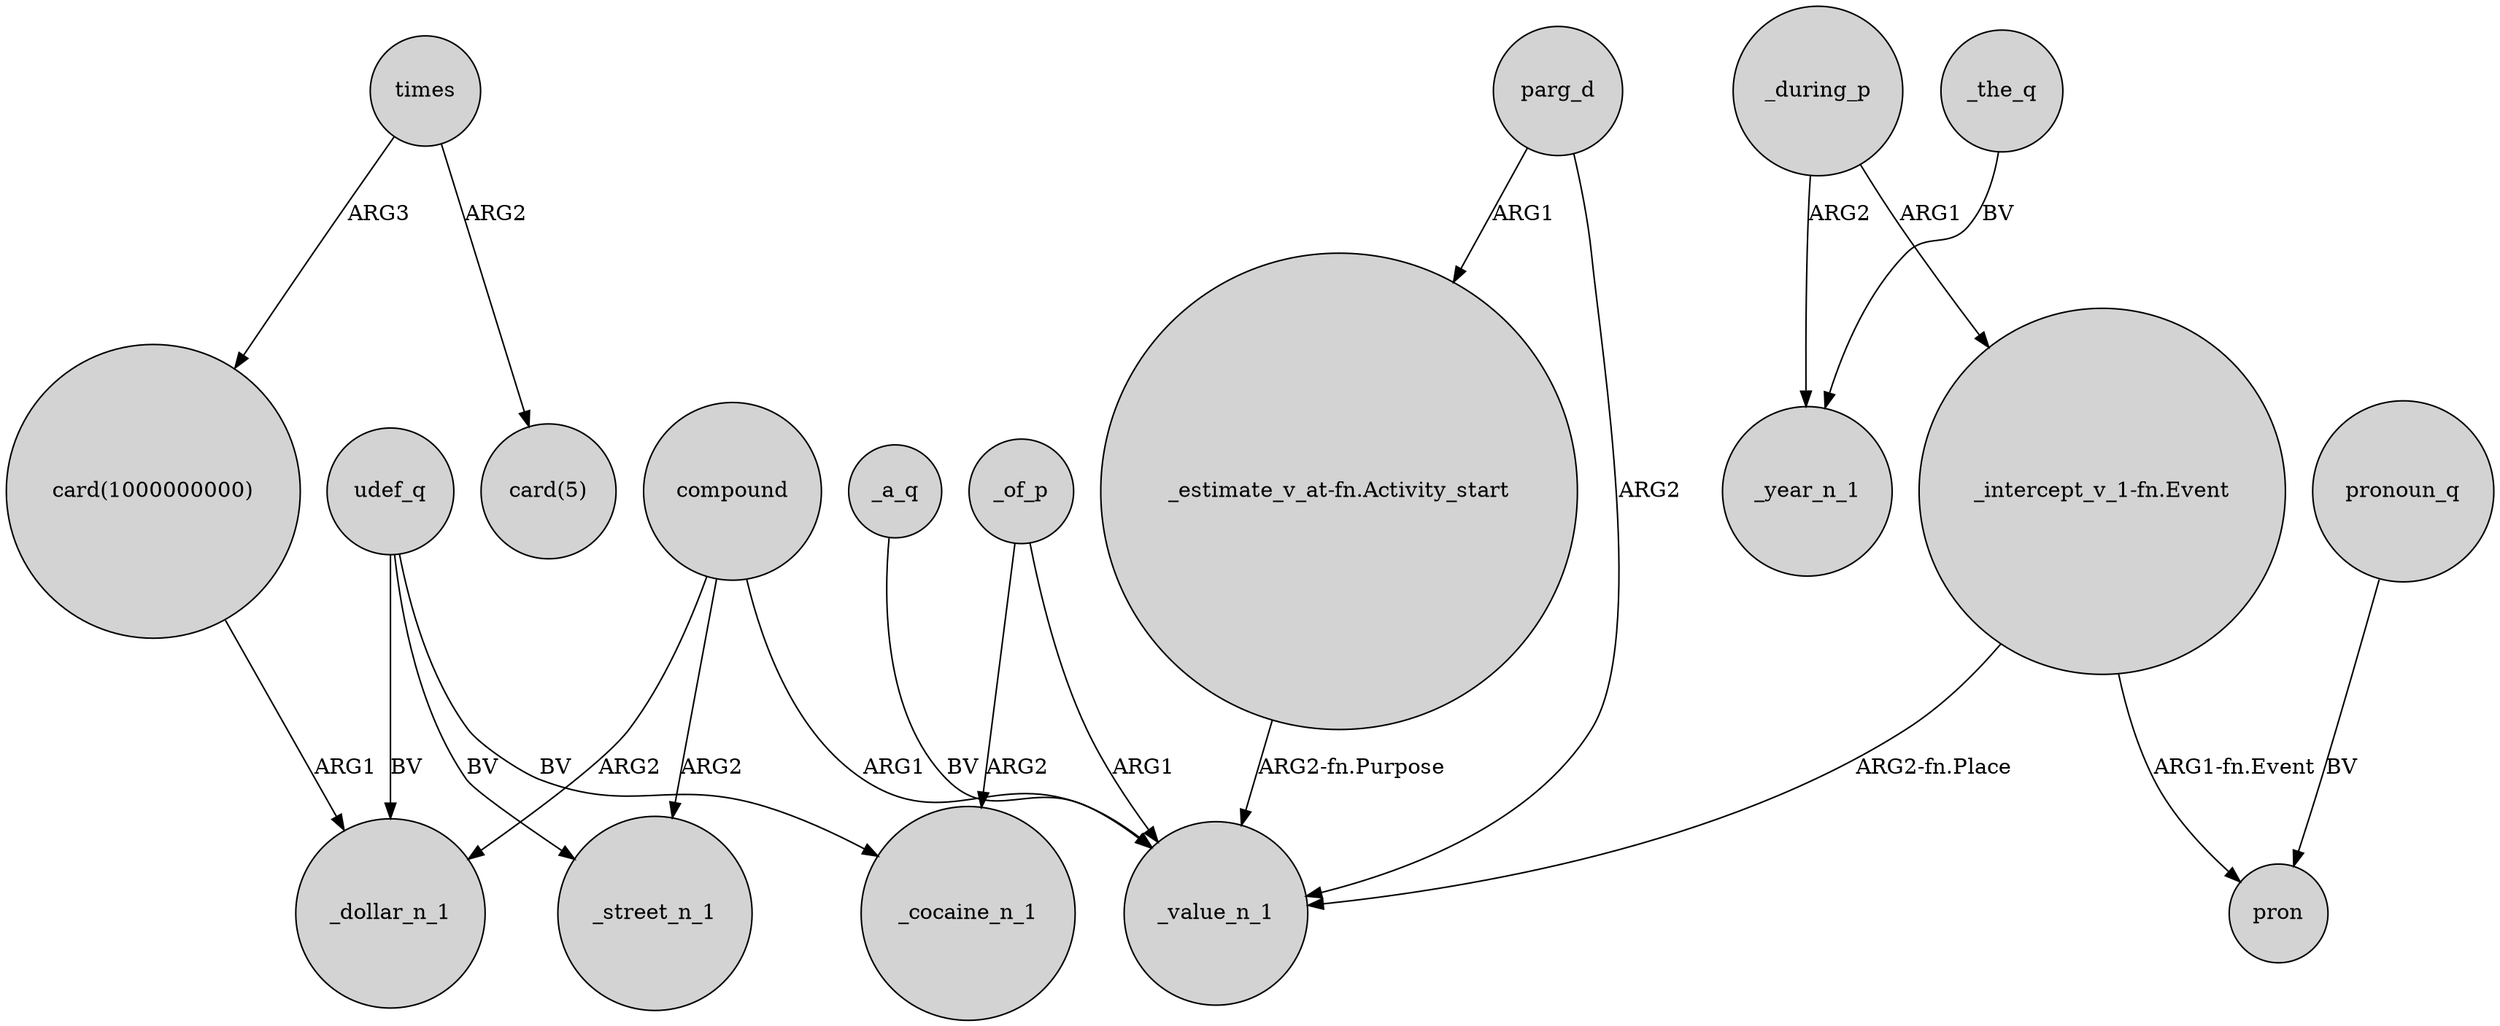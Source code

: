 digraph {
	node [shape=circle style=filled]
	"card(1000000000)" -> _dollar_n_1 [label=ARG1]
	parg_d -> _value_n_1 [label=ARG2]
	compound -> _dollar_n_1 [label=ARG2]
	times -> "card(1000000000)" [label=ARG3]
	_of_p -> _cocaine_n_1 [label=ARG2]
	times -> "card(5)" [label=ARG2]
	pronoun_q -> pron [label=BV]
	compound -> _street_n_1 [label=ARG2]
	_the_q -> _year_n_1 [label=BV]
	"_estimate_v_at-fn.Activity_start" -> _value_n_1 [label="ARG2-fn.Purpose"]
	_a_q -> _value_n_1 [label=BV]
	udef_q -> _dollar_n_1 [label=BV]
	_of_p -> _value_n_1 [label=ARG1]
	_during_p -> _year_n_1 [label=ARG2]
	udef_q -> _street_n_1 [label=BV]
	"_intercept_v_1-fn.Event" -> _value_n_1 [label="ARG2-fn.Place"]
	_during_p -> "_intercept_v_1-fn.Event" [label=ARG1]
	compound -> _value_n_1 [label=ARG1]
	parg_d -> "_estimate_v_at-fn.Activity_start" [label=ARG1]
	udef_q -> _cocaine_n_1 [label=BV]
	"_intercept_v_1-fn.Event" -> pron [label="ARG1-fn.Event"]
}
